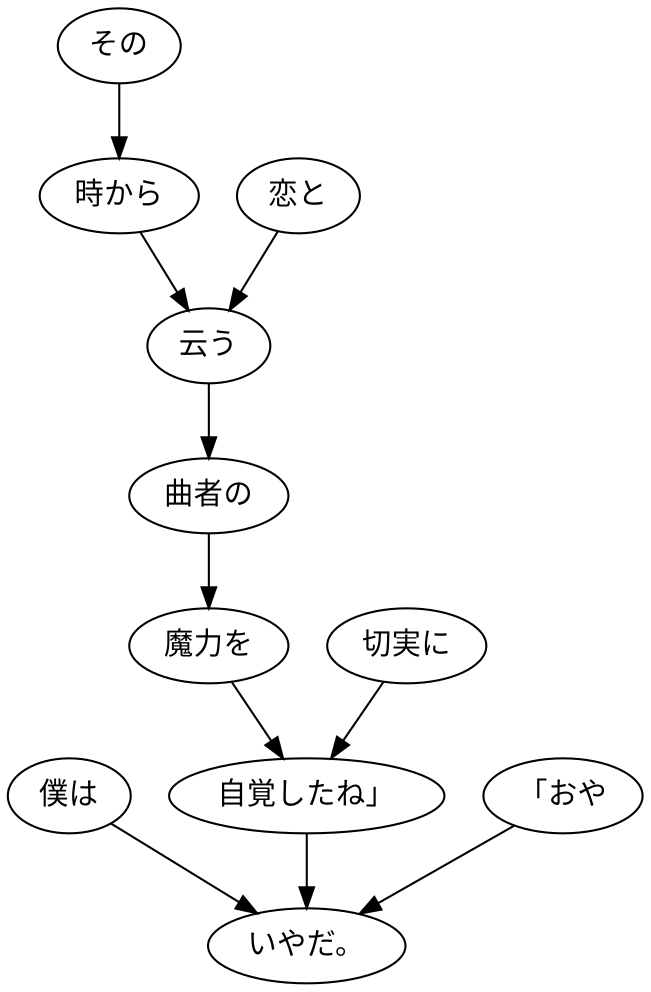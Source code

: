 digraph graph3598 {
	node0 [label="僕は"];
	node1 [label="その"];
	node2 [label="時から"];
	node3 [label="恋と"];
	node4 [label="云う"];
	node5 [label="曲者の"];
	node6 [label="魔力を"];
	node7 [label="切実に"];
	node8 [label="自覚したね」"];
	node9 [label="「おや"];
	node10 [label="いやだ。"];
	node0 -> node10;
	node1 -> node2;
	node2 -> node4;
	node3 -> node4;
	node4 -> node5;
	node5 -> node6;
	node6 -> node8;
	node7 -> node8;
	node8 -> node10;
	node9 -> node10;
}
